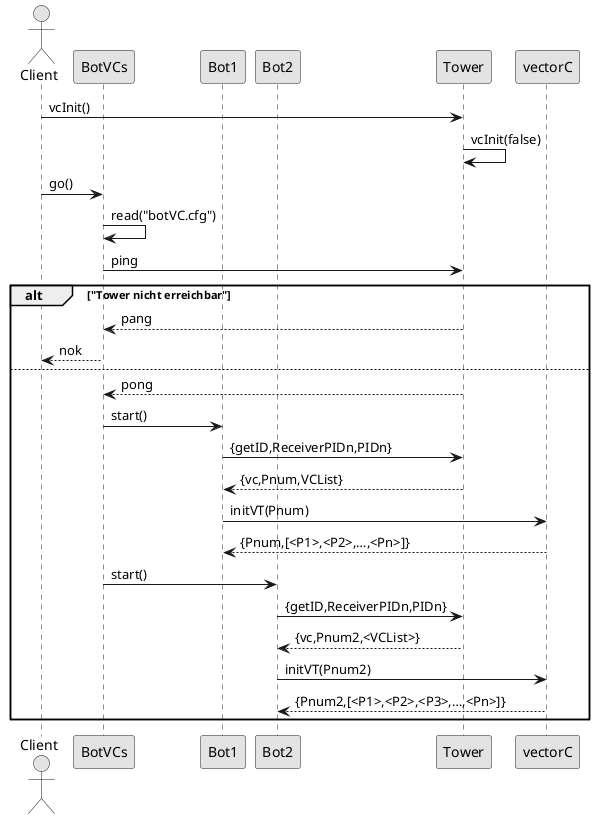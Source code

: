 @startuml
skinparam monochrome true

actor Client
participant BotVCs
participant Bot1
participant Bot2
participant Tower

Client -> Tower : vcInit()
Tower -> Tower : vcInit(false)

Client -> BotVCs : go()
BotVCs -> BotVCs :read("botVC.cfg")
BotVCs -> Tower: ping
alt "Tower nicht erreichbar"
Tower --> BotVCs : pang
BotVCs --> Client : nok
else
Tower --> BotVCs : pong
BotVCs -> Bot1 : start()
Bot1 -> Tower : {getID,ReceiverPIDn,PIDn}
Tower --> "Bot1" : {vc,Pnum,VCList}
Bot1 -> vectorC : initVT(Pnum)
vectorC --> Bot1 : {Pnum,[<P1>,<P2>,…,<Pn>]}

BotVCs -> Bot2 : start()
Bot2 -> Tower : {getID,ReceiverPIDn,PIDn}
Tower --> Bot2 : {vc,Pnum2,<VCList>}
Bot2 -> vectorC : initVT(Pnum2)
vectorC --> Bot2 : {Pnum2,[<P1>,<P2>,<P3>,…,<Pn>]}
end
@enduml
